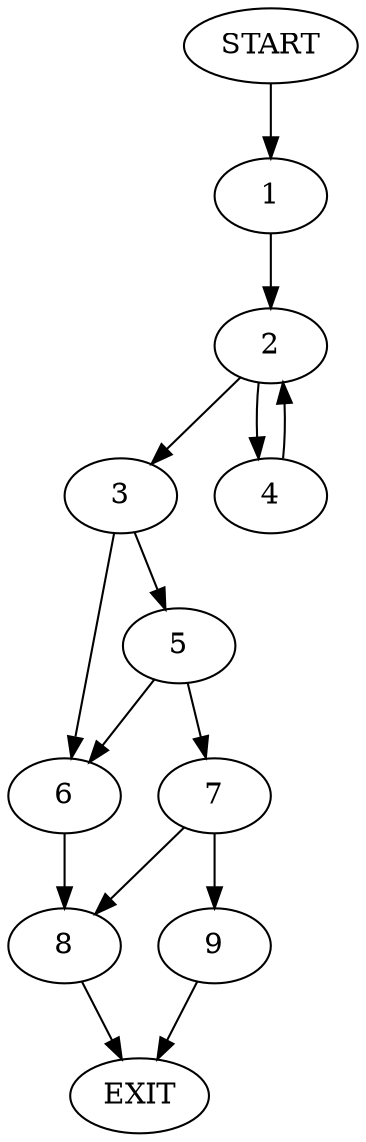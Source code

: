 digraph {
0 [label="START"]
10 [label="EXIT"]
0 -> 1
1 -> 2
2 -> 3
2 -> 4
4 -> 2
3 -> 5
3 -> 6
5 -> 7
5 -> 6
6 -> 8
7 -> 9
7 -> 8
8 -> 10
9 -> 10
}
